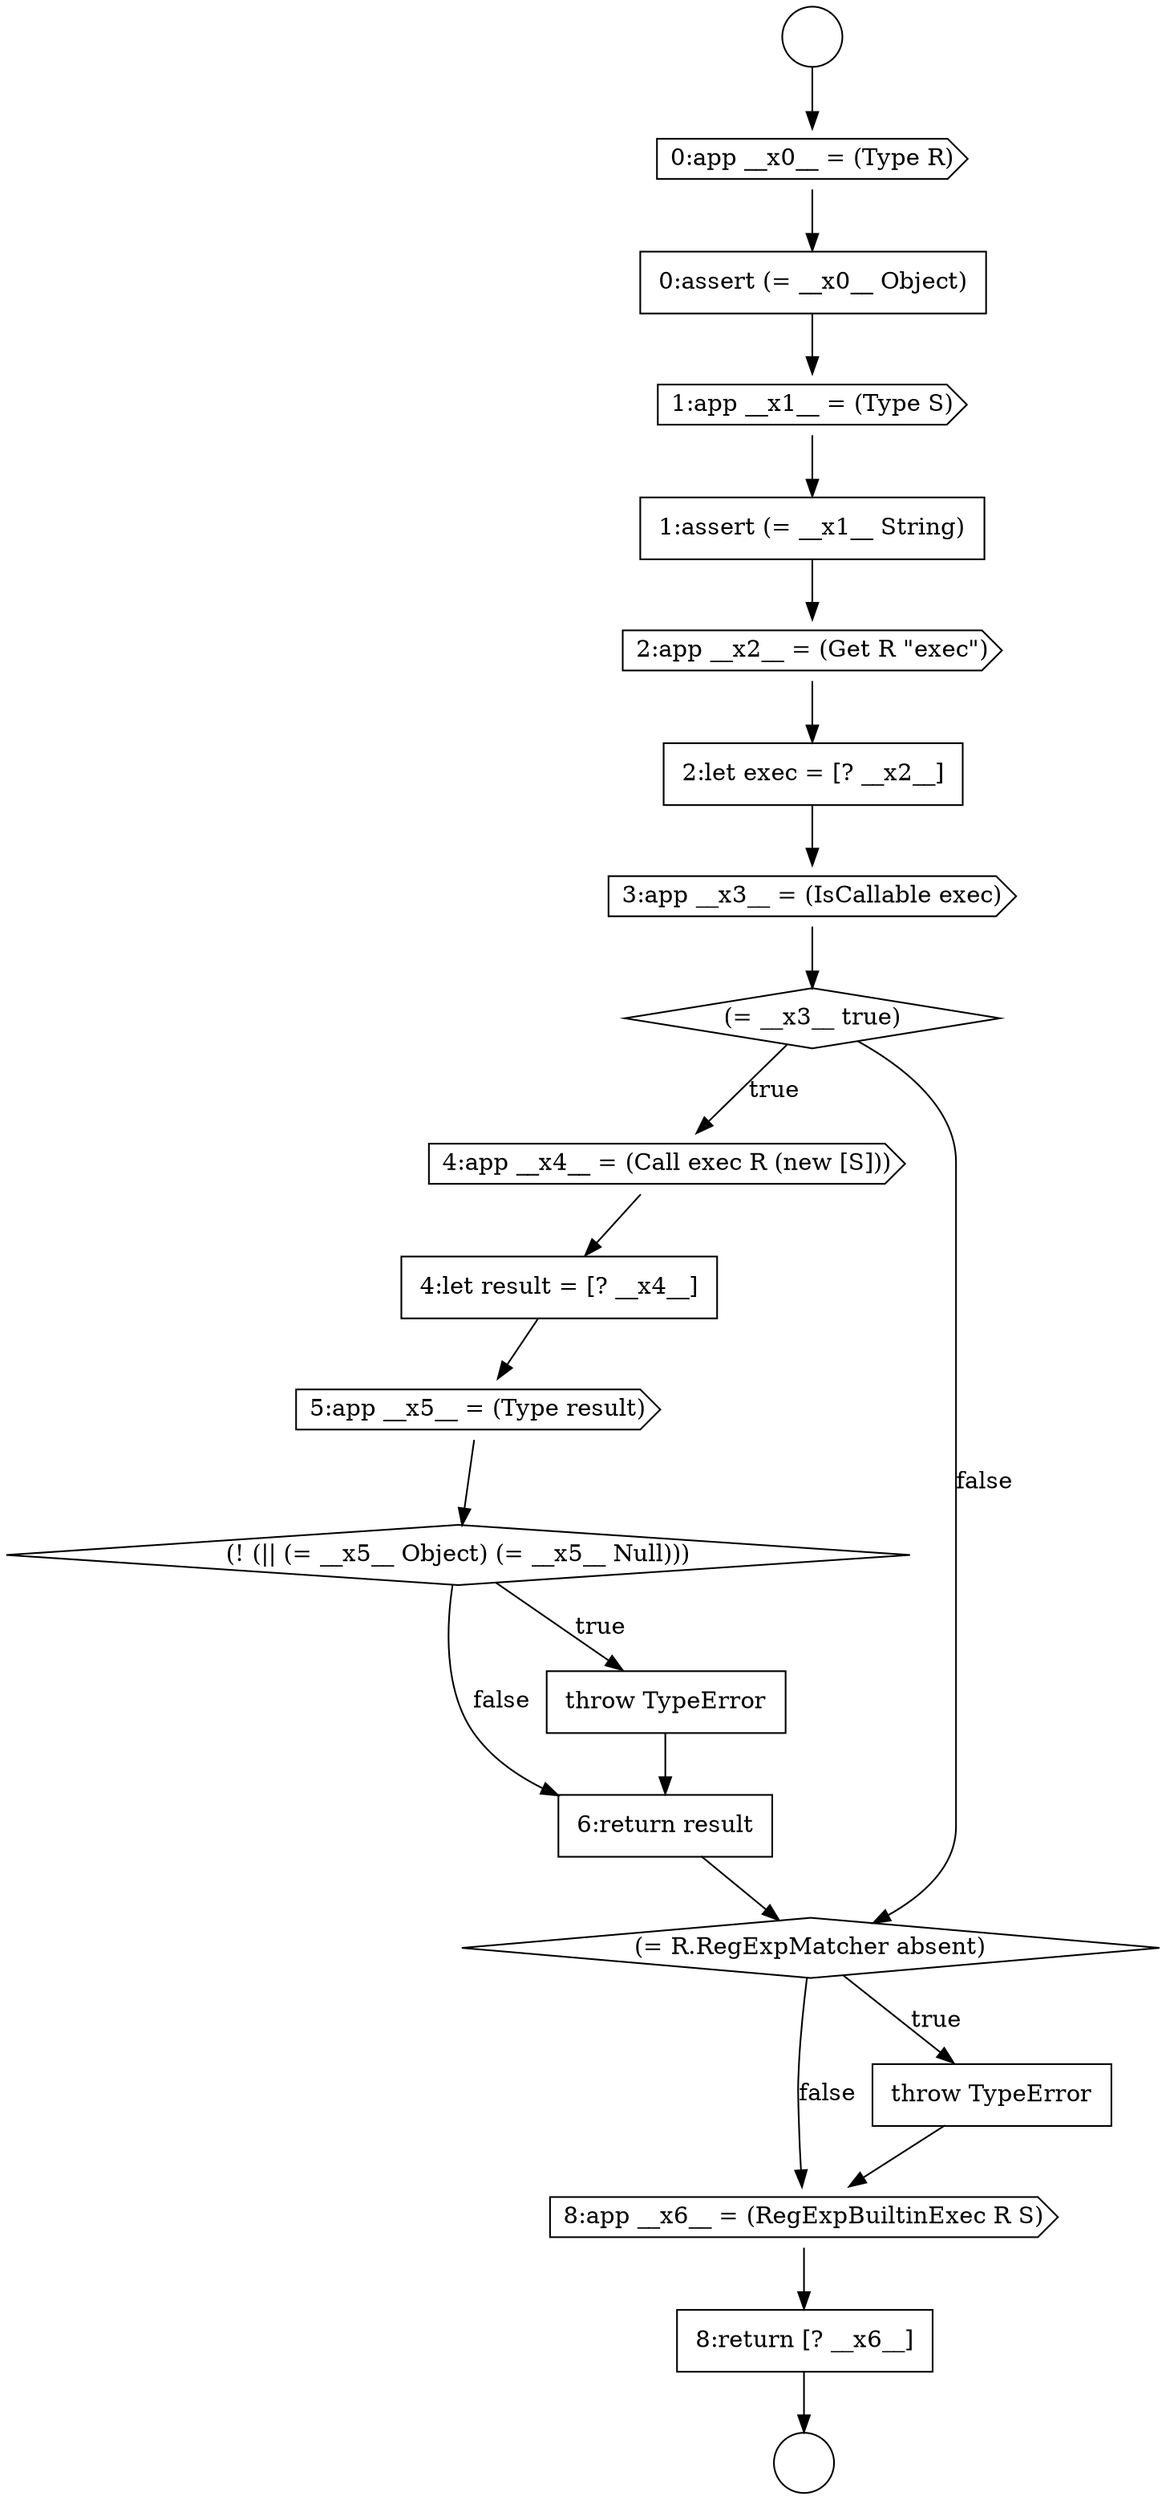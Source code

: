 digraph {
  node13088 [shape=cds, label=<<font color="black">3:app __x3__ = (IsCallable exec)</font>> color="black" fillcolor="white" style=filled]
  node13095 [shape=none, margin=0, label=<<font color="black">
    <table border="0" cellborder="1" cellspacing="0" cellpadding="10">
      <tr><td align="left">6:return result</td></tr>
    </table>
  </font>> color="black" fillcolor="white" style=filled]
  node13091 [shape=none, margin=0, label=<<font color="black">
    <table border="0" cellborder="1" cellspacing="0" cellpadding="10">
      <tr><td align="left">4:let result = [? __x4__]</td></tr>
    </table>
  </font>> color="black" fillcolor="white" style=filled]
  node13094 [shape=none, margin=0, label=<<font color="black">
    <table border="0" cellborder="1" cellspacing="0" cellpadding="10">
      <tr><td align="left">throw TypeError</td></tr>
    </table>
  </font>> color="black" fillcolor="white" style=filled]
  node13081 [shape=circle label=" " color="black" fillcolor="white" style=filled]
  node13090 [shape=cds, label=<<font color="black">4:app __x4__ = (Call exec R (new [S]))</font>> color="black" fillcolor="white" style=filled]
  node13093 [shape=diamond, label=<<font color="black">(! (|| (= __x5__ Object) (= __x5__ Null)))</font>> color="black" fillcolor="white" style=filled]
  node13086 [shape=cds, label=<<font color="black">2:app __x2__ = (Get R &quot;exec&quot;)</font>> color="black" fillcolor="white" style=filled]
  node13085 [shape=none, margin=0, label=<<font color="black">
    <table border="0" cellborder="1" cellspacing="0" cellpadding="10">
      <tr><td align="left">1:assert (= __x1__ String)</td></tr>
    </table>
  </font>> color="black" fillcolor="white" style=filled]
  node13089 [shape=diamond, label=<<font color="black">(= __x3__ true)</font>> color="black" fillcolor="white" style=filled]
  node13082 [shape=cds, label=<<font color="black">0:app __x0__ = (Type R)</font>> color="black" fillcolor="white" style=filled]
  node13087 [shape=none, margin=0, label=<<font color="black">
    <table border="0" cellborder="1" cellspacing="0" cellpadding="10">
      <tr><td align="left">2:let exec = [? __x2__]</td></tr>
    </table>
  </font>> color="black" fillcolor="white" style=filled]
  node13096 [shape=diamond, label=<<font color="black">(= R.RegExpMatcher absent)</font>> color="black" fillcolor="white" style=filled]
  node13092 [shape=cds, label=<<font color="black">5:app __x5__ = (Type result)</font>> color="black" fillcolor="white" style=filled]
  node13098 [shape=cds, label=<<font color="black">8:app __x6__ = (RegExpBuiltinExec R S)</font>> color="black" fillcolor="white" style=filled]
  node13083 [shape=none, margin=0, label=<<font color="black">
    <table border="0" cellborder="1" cellspacing="0" cellpadding="10">
      <tr><td align="left">0:assert (= __x0__ Object)</td></tr>
    </table>
  </font>> color="black" fillcolor="white" style=filled]
  node13099 [shape=none, margin=0, label=<<font color="black">
    <table border="0" cellborder="1" cellspacing="0" cellpadding="10">
      <tr><td align="left">8:return [? __x6__]</td></tr>
    </table>
  </font>> color="black" fillcolor="white" style=filled]
  node13084 [shape=cds, label=<<font color="black">1:app __x1__ = (Type S)</font>> color="black" fillcolor="white" style=filled]
  node13080 [shape=circle label=" " color="black" fillcolor="white" style=filled]
  node13097 [shape=none, margin=0, label=<<font color="black">
    <table border="0" cellborder="1" cellspacing="0" cellpadding="10">
      <tr><td align="left">throw TypeError</td></tr>
    </table>
  </font>> color="black" fillcolor="white" style=filled]
  node13082 -> node13083 [ color="black"]
  node13080 -> node13082 [ color="black"]
  node13088 -> node13089 [ color="black"]
  node13098 -> node13099 [ color="black"]
  node13087 -> node13088 [ color="black"]
  node13093 -> node13094 [label=<<font color="black">true</font>> color="black"]
  node13093 -> node13095 [label=<<font color="black">false</font>> color="black"]
  node13084 -> node13085 [ color="black"]
  node13099 -> node13081 [ color="black"]
  node13086 -> node13087 [ color="black"]
  node13094 -> node13095 [ color="black"]
  node13091 -> node13092 [ color="black"]
  node13097 -> node13098 [ color="black"]
  node13095 -> node13096 [ color="black"]
  node13089 -> node13090 [label=<<font color="black">true</font>> color="black"]
  node13089 -> node13096 [label=<<font color="black">false</font>> color="black"]
  node13092 -> node13093 [ color="black"]
  node13096 -> node13097 [label=<<font color="black">true</font>> color="black"]
  node13096 -> node13098 [label=<<font color="black">false</font>> color="black"]
  node13085 -> node13086 [ color="black"]
  node13083 -> node13084 [ color="black"]
  node13090 -> node13091 [ color="black"]
}
